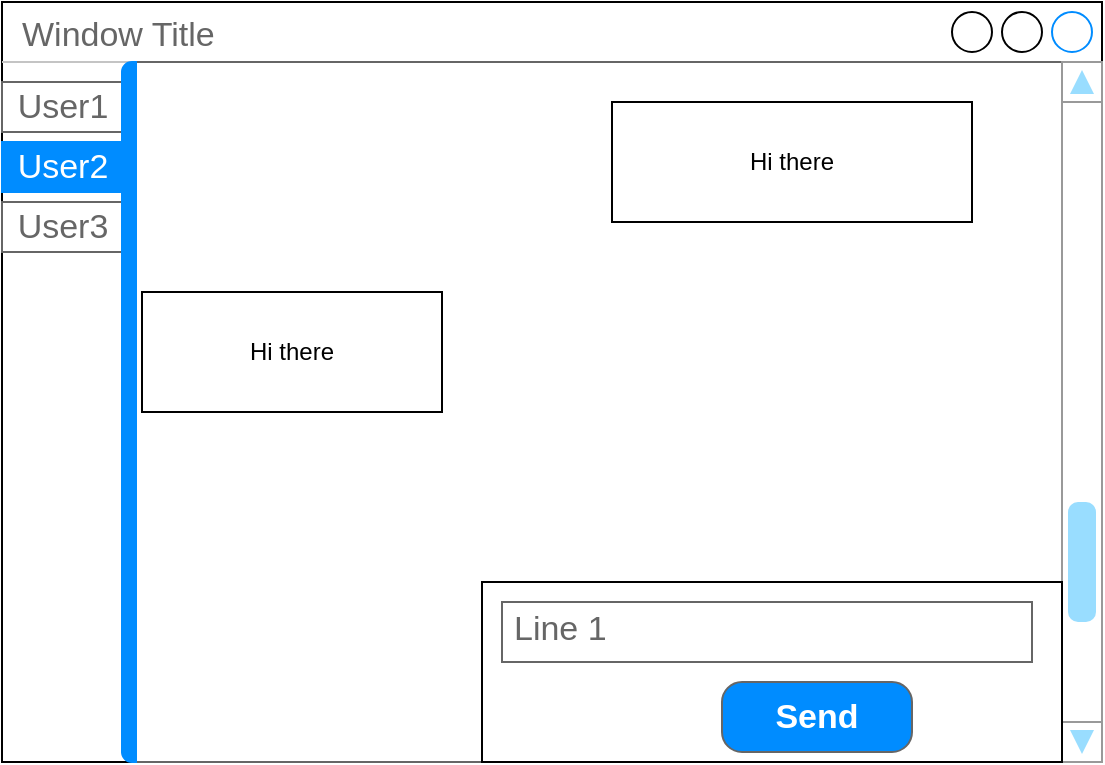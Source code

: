 <mxfile version="12.1.9" type="github" pages="1"><diagram id="qo_7fel1pn-u5pin100x" name="Page-1"><mxGraphModel dx="1278" dy="548" grid="1" gridSize="10" guides="1" tooltips="1" connect="1" arrows="1" fold="1" page="1" pageScale="1" pageWidth="850" pageHeight="1100" math="0" shadow="0"><root><mxCell id="0"/><mxCell id="1" parent="0"/><mxCell id="7ddosHhxyWSgjfZ41KvL-2" value="Window Title" style="strokeWidth=1;shadow=0;dashed=0;align=center;html=1;shape=mxgraph.mockup.containers.window;align=left;verticalAlign=top;spacingLeft=8;strokeColor2=#008cff;strokeColor3=#c4c4c4;fontColor=#666666;fillColor=#ffffff;mainText=;fontSize=17;labelBackgroundColor=none;" vertex="1" parent="1"><mxGeometry x="120" y="90" width="550" height="380" as="geometry"/></mxCell><mxCell id="7ddosHhxyWSgjfZ41KvL-3" value="" style="strokeWidth=1;shadow=0;dashed=0;align=center;html=1;shape=mxgraph.mockup.containers.marginRect2;rectMarginLeft=67;strokeColor=#666666;fillColor=#ffffff;gradientColor=none;" vertex="1" parent="1"><mxGeometry x="120" y="120" width="550" height="350" as="geometry"/></mxCell><mxCell id="7ddosHhxyWSgjfZ41KvL-4" value="User1" style="strokeColor=inherit;fillColor=inherit;gradientColor=inherit;strokeWidth=1;shadow=0;dashed=0;align=center;html=1;shape=mxgraph.mockup.containers.rrect;rSize=0;fontSize=17;fontColor=#666666;" vertex="1" parent="7ddosHhxyWSgjfZ41KvL-3"><mxGeometry width="60" height="25" relative="1" as="geometry"><mxPoint y="10" as="offset"/></mxGeometry></mxCell><mxCell id="7ddosHhxyWSgjfZ41KvL-5" value="User2" style="strokeWidth=1;shadow=0;dashed=0;align=center;html=1;shape=mxgraph.mockup.containers.rrect;rSize=0;fontSize=17;fontColor=#ffffff;strokeColor=#008cff;fillColor=#008cff;" vertex="1" parent="7ddosHhxyWSgjfZ41KvL-3"><mxGeometry width="60" height="25" relative="1" as="geometry"><mxPoint y="40" as="offset"/></mxGeometry></mxCell><mxCell id="7ddosHhxyWSgjfZ41KvL-6" value="User3" style="strokeColor=inherit;fillColor=inherit;gradientColor=inherit;strokeWidth=1;shadow=0;dashed=0;align=center;html=1;shape=mxgraph.mockup.containers.rrect;rSize=0;fontSize=17;fontColor=#666666;" vertex="1" parent="7ddosHhxyWSgjfZ41KvL-3"><mxGeometry width="60" height="25" relative="1" as="geometry"><mxPoint y="70" as="offset"/></mxGeometry></mxCell><mxCell id="7ddosHhxyWSgjfZ41KvL-7" value="" style="strokeWidth=1;shadow=0;dashed=0;align=center;html=1;shape=mxgraph.mockup.containers.leftButton;rSize=5;strokeColor=#008cff;fillColor=#008cff;resizeHeight=1;movable=0;deletable=0;" vertex="1" parent="7ddosHhxyWSgjfZ41KvL-3"><mxGeometry width="7" height="350" relative="1" as="geometry"><mxPoint x="60" as="offset"/></mxGeometry></mxCell><mxCell id="7ddosHhxyWSgjfZ41KvL-8" value="Hi there" style="rounded=0;whiteSpace=wrap;html=1;" vertex="1" parent="7ddosHhxyWSgjfZ41KvL-3"><mxGeometry x="70" y="115" width="150" height="60" as="geometry"/></mxCell><mxCell id="7ddosHhxyWSgjfZ41KvL-9" value="Hi there" style="rounded=0;whiteSpace=wrap;html=1;" vertex="1" parent="7ddosHhxyWSgjfZ41KvL-3"><mxGeometry x="305" y="20" width="180" height="60" as="geometry"/></mxCell><mxCell id="7ddosHhxyWSgjfZ41KvL-10" value="" style="verticalLabelPosition=bottom;shadow=0;dashed=0;align=center;html=1;verticalAlign=top;strokeWidth=1;shape=mxgraph.mockup.navigation.scrollBar;fillColor=#ffffff;strokeColor=#999999;barPos=20;fillColor2=#99ddff;strokeColor2=none;direction=north;" vertex="1" parent="7ddosHhxyWSgjfZ41KvL-3"><mxGeometry x="530" width="20" height="350" as="geometry"/></mxCell><mxCell id="7ddosHhxyWSgjfZ41KvL-11" value="" style="rounded=0;whiteSpace=wrap;html=1;" vertex="1" parent="7ddosHhxyWSgjfZ41KvL-3"><mxGeometry x="240" y="260" width="290" height="90" as="geometry"/></mxCell><mxCell id="7ddosHhxyWSgjfZ41KvL-12" value="Line 1" style="strokeWidth=1;shadow=0;dashed=0;align=center;html=1;shape=mxgraph.mockup.text.textBox;fillColor=#ffffff;fontColor=#666666;align=left;fontSize=17;spacingLeft=4;spacingTop=-3;strokeColor=#666666;mainText=" vertex="1" parent="7ddosHhxyWSgjfZ41KvL-3"><mxGeometry x="250" y="270" width="265" height="30" as="geometry"/></mxCell><mxCell id="7ddosHhxyWSgjfZ41KvL-13" value="Send" style="strokeWidth=1;shadow=0;dashed=0;align=center;html=1;shape=mxgraph.mockup.buttons.button;strokeColor=#666666;fontColor=#ffffff;mainText=;buttonStyle=round;fontSize=17;fontStyle=1;fillColor=#008cff;whiteSpace=wrap;" vertex="1" parent="7ddosHhxyWSgjfZ41KvL-3"><mxGeometry x="360" y="310" width="95" height="35" as="geometry"/></mxCell></root></mxGraphModel></diagram></mxfile>